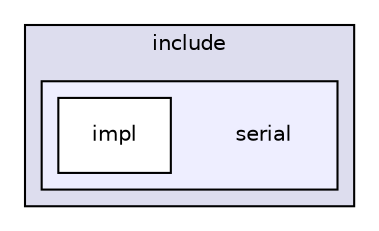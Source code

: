 digraph "C:/Users/disoz/Documents/GitHub/ERT2020GS/Telecom/RFmodem/lib/serial/include/serial" {
  compound=true
  node [ fontsize="10", fontname="Helvetica"];
  edge [ labelfontsize="10", labelfontname="Helvetica"];
  subgraph clusterdir_9260bf821c62849d35ade27504a9c8e7 {
    graph [ bgcolor="#ddddee", pencolor="black", label="include" fontname="Helvetica", fontsize="10", URL="dir_9260bf821c62849d35ade27504a9c8e7.html"]
  subgraph clusterdir_03cc88d1a609ac56a3966a8d633e3adf {
    graph [ bgcolor="#eeeeff", pencolor="black", label="" URL="dir_03cc88d1a609ac56a3966a8d633e3adf.html"];
    dir_03cc88d1a609ac56a3966a8d633e3adf [shape=plaintext label="serial"];
    dir_e4355e3619cab16678fe5bab74dccc09 [shape=box label="impl" color="black" fillcolor="white" style="filled" URL="dir_e4355e3619cab16678fe5bab74dccc09.html"];
  }
  }
}
